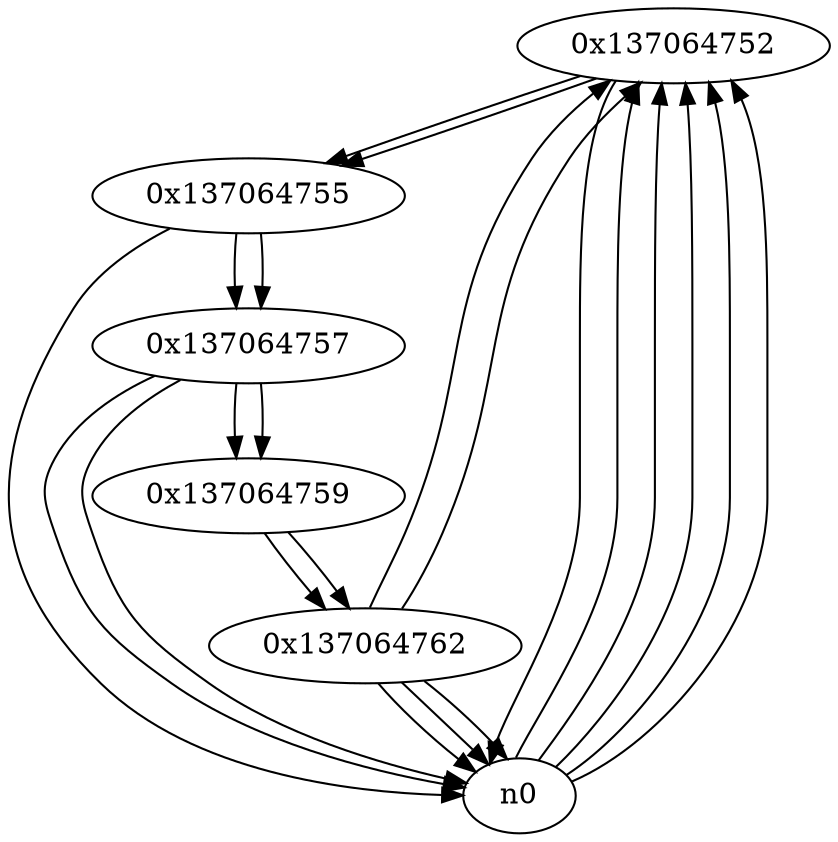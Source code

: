 digraph G{
/* nodes */
  n1 [label="0x137064752"]
  n2 [label="0x137064755"]
  n3 [label="0x137064757"]
  n4 [label="0x137064759"]
  n5 [label="0x137064762"]
/* edges */
n1 -> n2;
n1 -> n0;
n0 -> n1;
n0 -> n1;
n0 -> n1;
n0 -> n1;
n5 -> n1;
n0 -> n1;
n2 -> n3;
n2 -> n0;
n1 -> n2;
n3 -> n4;
n3 -> n0;
n3 -> n0;
n2 -> n3;
n4 -> n5;
n3 -> n4;
n5 -> n0;
n5 -> n1;
n5 -> n0;
n5 -> n0;
n4 -> n5;
}
